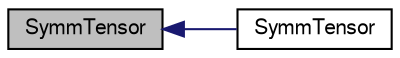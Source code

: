 digraph "SymmTensor"
{
  bgcolor="transparent";
  edge [fontname="FreeSans",fontsize="10",labelfontname="FreeSans",labelfontsize="10"];
  node [fontname="FreeSans",fontsize="10",shape=record];
  rankdir="LR";
  Node1 [label="SymmTensor",height=0.2,width=0.4,color="black", fillcolor="grey75", style="filled", fontcolor="black"];
  Node1 -> Node2 [dir="back",color="midnightblue",fontsize="10",style="solid",fontname="FreeSans"];
  Node2 [label="SymmTensor",height=0.2,width=0.4,color="black",URL="$a28270.html#a983894750b694f9aae34aa8bef22cdcc",tooltip="Construct given SphericalTensor. "];
}

